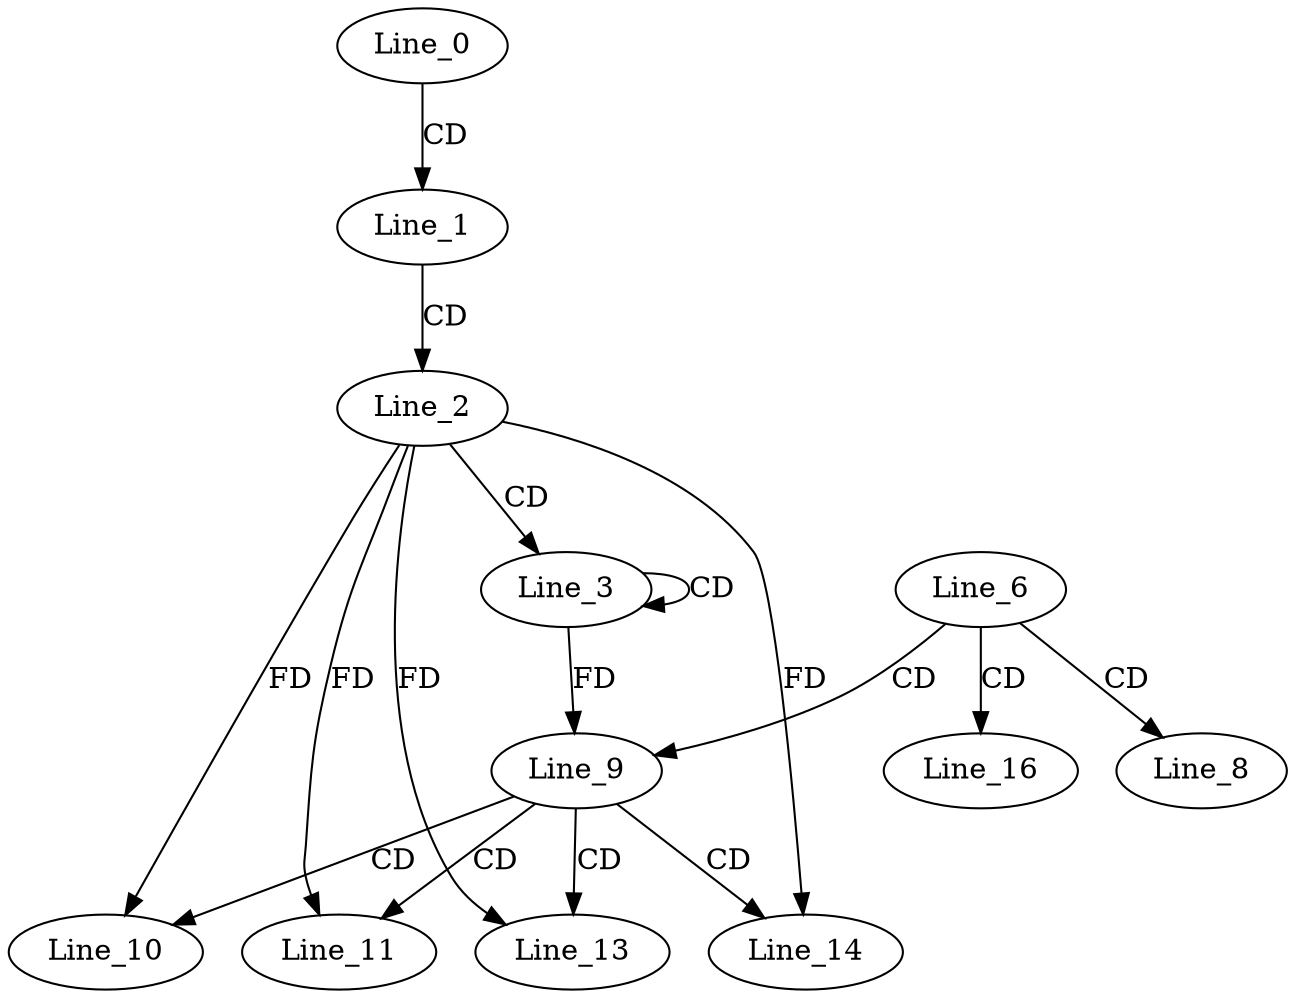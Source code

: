 digraph G {
  Line_0;
  Line_1;
  Line_2;
  Line_3;
  Line_3;
  Line_6;
  Line_8;
  Line_9;
  Line_10;
  Line_11;
  Line_13;
  Line_14;
  Line_16;
  Line_0 -> Line_1 [ label="CD" ];
  Line_1 -> Line_2 [ label="CD" ];
  Line_2 -> Line_3 [ label="CD" ];
  Line_3 -> Line_3 [ label="CD" ];
  Line_6 -> Line_8 [ label="CD" ];
  Line_6 -> Line_9 [ label="CD" ];
  Line_3 -> Line_9 [ label="FD" ];
  Line_9 -> Line_10 [ label="CD" ];
  Line_2 -> Line_10 [ label="FD" ];
  Line_9 -> Line_11 [ label="CD" ];
  Line_2 -> Line_11 [ label="FD" ];
  Line_9 -> Line_13 [ label="CD" ];
  Line_2 -> Line_13 [ label="FD" ];
  Line_9 -> Line_14 [ label="CD" ];
  Line_2 -> Line_14 [ label="FD" ];
  Line_6 -> Line_16 [ label="CD" ];
}
